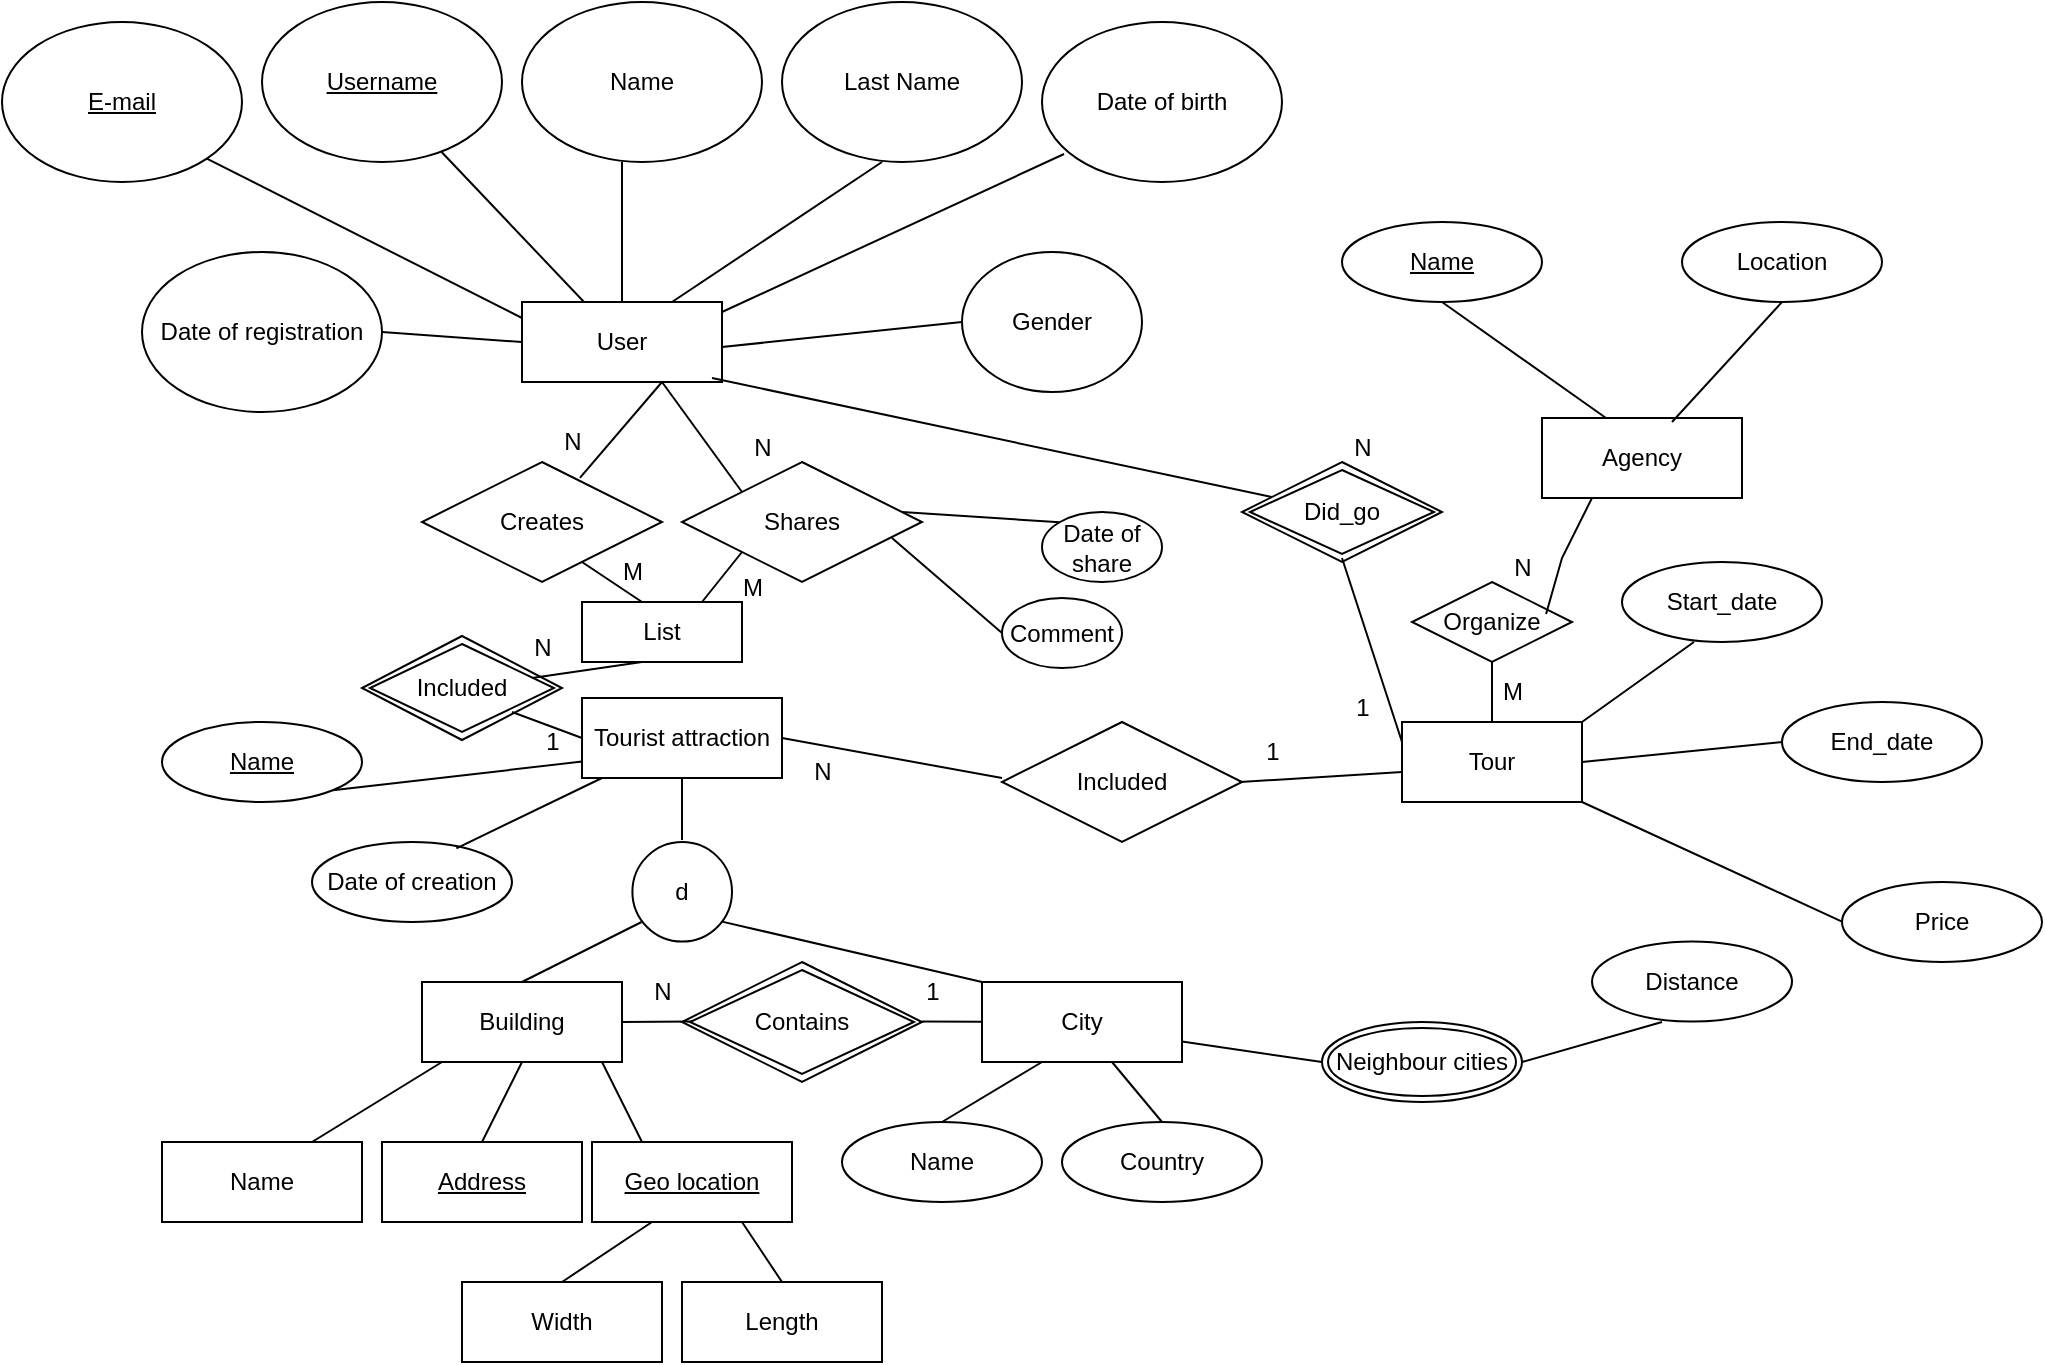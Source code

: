 <mxfile version="24.8.0">
  <diagram name="Page-1" id="K_I1f7DZ0i3DloxSLsOf">
    <mxGraphModel dx="1434" dy="780" grid="1" gridSize="10" guides="1" tooltips="1" connect="1" arrows="0" fold="1" page="1" pageScale="1" pageWidth="850" pageHeight="1100" math="0" shadow="0">
      <root>
        <mxCell id="0" />
        <mxCell id="1" parent="0" />
        <mxCell id="lSKdgI26HwF8YOr5Jo2f-10" style="edgeStyle=orthogonalEdgeStyle;rounded=0;orthogonalLoop=1;jettySize=auto;html=1;exitX=0;exitY=0;exitDx=0;exitDy=0;strokeColor=none;" parent="1" source="lSKdgI26HwF8YOr5Jo2f-2" target="lSKdgI26HwF8YOr5Jo2f-11" edge="1">
          <mxGeometry relative="1" as="geometry">
            <mxPoint x="170" y="240" as="targetPoint" />
          </mxGeometry>
        </mxCell>
        <mxCell id="lSKdgI26HwF8YOr5Jo2f-2" value="User" style="rounded=0;whiteSpace=wrap;html=1;" parent="1" vertex="1">
          <mxGeometry x="360" y="290" width="100" height="40" as="geometry" />
        </mxCell>
        <mxCell id="lSKdgI26HwF8YOr5Jo2f-5" value="Name" style="ellipse;whiteSpace=wrap;html=1;" parent="1" vertex="1">
          <mxGeometry x="360" y="140" width="120" height="80" as="geometry" />
        </mxCell>
        <mxCell id="lSKdgI26HwF8YOr5Jo2f-7" value="Last Name" style="ellipse;whiteSpace=wrap;html=1;" parent="1" vertex="1">
          <mxGeometry x="490" y="140" width="120" height="80" as="geometry" />
        </mxCell>
        <mxCell id="lSKdgI26HwF8YOr5Jo2f-9" value="&lt;u&gt;Username&lt;/u&gt;" style="ellipse;whiteSpace=wrap;html=1;" parent="1" vertex="1">
          <mxGeometry x="230" y="140" width="120" height="80" as="geometry" />
        </mxCell>
        <mxCell id="lSKdgI26HwF8YOr5Jo2f-11" value="&lt;u&gt;E-mail&lt;/u&gt;" style="ellipse;whiteSpace=wrap;html=1;" parent="1" vertex="1">
          <mxGeometry x="100" y="150" width="120" height="80" as="geometry" />
        </mxCell>
        <mxCell id="lSKdgI26HwF8YOr5Jo2f-13" value="Date of birth" style="ellipse;whiteSpace=wrap;html=1;" parent="1" vertex="1">
          <mxGeometry x="620" y="150" width="120" height="80" as="geometry" />
        </mxCell>
        <mxCell id="lSKdgI26HwF8YOr5Jo2f-16" value="Date of registration" style="ellipse;whiteSpace=wrap;html=1;" parent="1" vertex="1">
          <mxGeometry x="170" y="265" width="120" height="80" as="geometry" />
        </mxCell>
        <mxCell id="lSKdgI26HwF8YOr5Jo2f-18" value="Gender" style="ellipse;whiteSpace=wrap;html=1;" parent="1" vertex="1">
          <mxGeometry x="580" y="265" width="90" height="70" as="geometry" />
        </mxCell>
        <mxCell id="lSKdgI26HwF8YOr5Jo2f-22" value="Tourist attraction" style="whiteSpace=wrap;html=1;align=center;" parent="1" vertex="1">
          <mxGeometry x="390.0" y="488" width="100" height="40" as="geometry" />
        </mxCell>
        <mxCell id="lSKdgI26HwF8YOr5Jo2f-23" value="N" style="text;html=1;align=center;verticalAlign=middle;resizable=0;points=[];autosize=1;strokeColor=none;fillColor=none;" parent="1" vertex="1">
          <mxGeometry x="369.8" y="345" width="30" height="30" as="geometry" />
        </mxCell>
        <mxCell id="lSKdgI26HwF8YOr5Jo2f-27" value="Shares" style="shape=rhombus;perimeter=rhombusPerimeter;whiteSpace=wrap;html=1;align=center;" parent="1" vertex="1">
          <mxGeometry x="440" y="370" width="120" height="60" as="geometry" />
        </mxCell>
        <mxCell id="-GRv2gi1dsbZl18uX7Ie-6" style="edgeStyle=orthogonalEdgeStyle;rounded=0;orthogonalLoop=1;jettySize=auto;html=1;exitX=0.5;exitY=1;exitDx=0;exitDy=0;" parent="1" source="lSKdgI26HwF8YOr5Jo2f-28" edge="1">
          <mxGeometry relative="1" as="geometry">
            <mxPoint x="370" y="430.222" as="targetPoint" />
          </mxGeometry>
        </mxCell>
        <mxCell id="lSKdgI26HwF8YOr5Jo2f-28" value="Creates" style="shape=rhombus;perimeter=rhombusPerimeter;whiteSpace=wrap;html=1;align=center;" parent="1" vertex="1">
          <mxGeometry x="310" y="370" width="120" height="60" as="geometry" />
        </mxCell>
        <mxCell id="lSKdgI26HwF8YOr5Jo2f-33" value="M" style="text;html=1;align=center;verticalAlign=middle;resizable=0;points=[];autosize=1;strokeColor=none;fillColor=none;" parent="1" vertex="1">
          <mxGeometry x="399.8" y="410" width="30" height="30" as="geometry" />
        </mxCell>
        <mxCell id="lSKdgI26HwF8YOr5Jo2f-34" value="N" style="text;html=1;align=center;verticalAlign=middle;resizable=0;points=[];autosize=1;strokeColor=none;fillColor=none;" parent="1" vertex="1">
          <mxGeometry x="465" y="348" width="30" height="30" as="geometry" />
        </mxCell>
        <mxCell id="lSKdgI26HwF8YOr5Jo2f-35" value="M" style="text;html=1;align=center;verticalAlign=middle;resizable=0;points=[];autosize=1;strokeColor=none;fillColor=none;" parent="1" vertex="1">
          <mxGeometry x="460" y="418" width="30" height="30" as="geometry" />
        </mxCell>
        <mxCell id="lSKdgI26HwF8YOr5Jo2f-37" value="Date of share" style="ellipse;whiteSpace=wrap;html=1;align=center;" parent="1" vertex="1">
          <mxGeometry x="620" y="395" width="60" height="35" as="geometry" />
        </mxCell>
        <mxCell id="lSKdgI26HwF8YOr5Jo2f-39" value="Comment" style="ellipse;whiteSpace=wrap;html=1;align=center;" parent="1" vertex="1">
          <mxGeometry x="600" y="438" width="60" height="35" as="geometry" />
        </mxCell>
        <mxCell id="lSKdgI26HwF8YOr5Jo2f-41" value="Name" style="ellipse;whiteSpace=wrap;html=1;align=center;fontStyle=4;" parent="1" vertex="1">
          <mxGeometry x="180" y="500" width="100" height="40" as="geometry" />
        </mxCell>
        <mxCell id="lSKdgI26HwF8YOr5Jo2f-43" value="Date of creation" style="ellipse;whiteSpace=wrap;html=1;align=center;" parent="1" vertex="1">
          <mxGeometry x="255" y="560" width="100" height="40" as="geometry" />
        </mxCell>
        <mxCell id="lSKdgI26HwF8YOr5Jo2f-45" value="d" style="ellipse;whiteSpace=wrap;html=1;aspect=fixed;" parent="1" vertex="1">
          <mxGeometry x="415.2" y="560" width="49.8" height="49.8" as="geometry" />
        </mxCell>
        <mxCell id="lSKdgI26HwF8YOr5Jo2f-47" value="Building" style="whiteSpace=wrap;html=1;align=center;" parent="1" vertex="1">
          <mxGeometry x="310" y="630" width="100" height="40" as="geometry" />
        </mxCell>
        <mxCell id="lSKdgI26HwF8YOr5Jo2f-49" value="City" style="whiteSpace=wrap;html=1;align=center;" parent="1" vertex="1">
          <mxGeometry x="590" y="630" width="100" height="40" as="geometry" />
        </mxCell>
        <mxCell id="lSKdgI26HwF8YOr5Jo2f-51" value="Name" style="whiteSpace=wrap;html=1;align=center;" parent="1" vertex="1">
          <mxGeometry x="180" y="710" width="100" height="40" as="geometry" />
        </mxCell>
        <mxCell id="lSKdgI26HwF8YOr5Jo2f-53" value="&lt;u&gt;Address&lt;/u&gt;" style="whiteSpace=wrap;html=1;align=center;" parent="1" vertex="1">
          <mxGeometry x="290.0" y="710" width="100" height="40" as="geometry" />
        </mxCell>
        <mxCell id="lSKdgI26HwF8YOr5Jo2f-55" value="&lt;u&gt;Geo location&lt;/u&gt;" style="whiteSpace=wrap;html=1;align=center;" parent="1" vertex="1">
          <mxGeometry x="395" y="710" width="100" height="40" as="geometry" />
        </mxCell>
        <mxCell id="lSKdgI26HwF8YOr5Jo2f-57" value="Width" style="whiteSpace=wrap;html=1;align=center;" parent="1" vertex="1">
          <mxGeometry x="330" y="780" width="100" height="40" as="geometry" />
        </mxCell>
        <mxCell id="lSKdgI26HwF8YOr5Jo2f-59" value="Length" style="whiteSpace=wrap;html=1;align=center;" parent="1" vertex="1">
          <mxGeometry x="440" y="780" width="100" height="40" as="geometry" />
        </mxCell>
        <mxCell id="lSKdgI26HwF8YOr5Jo2f-61" value="Contains" style="shape=rhombus;double=1;perimeter=rhombusPerimeter;whiteSpace=wrap;html=1;align=center;" parent="1" vertex="1">
          <mxGeometry x="440" y="620" width="120" height="60" as="geometry" />
        </mxCell>
        <mxCell id="lSKdgI26HwF8YOr5Jo2f-64" value="Name" style="ellipse;whiteSpace=wrap;html=1;align=center;" parent="1" vertex="1">
          <mxGeometry x="520" y="700" width="100" height="40" as="geometry" />
        </mxCell>
        <mxCell id="lSKdgI26HwF8YOr5Jo2f-66" value="Country" style="ellipse;whiteSpace=wrap;html=1;align=center;" parent="1" vertex="1">
          <mxGeometry x="630" y="700" width="100" height="40" as="geometry" />
        </mxCell>
        <mxCell id="lSKdgI26HwF8YOr5Jo2f-68" value="Neighbour cities" style="ellipse;shape=doubleEllipse;margin=3;whiteSpace=wrap;html=1;align=center;" parent="1" vertex="1">
          <mxGeometry x="760" y="650" width="100" height="40" as="geometry" />
        </mxCell>
        <mxCell id="lSKdgI26HwF8YOr5Jo2f-70" value="Distance" style="ellipse;whiteSpace=wrap;html=1;align=center;" parent="1" vertex="1">
          <mxGeometry x="895" y="609.8" width="100" height="40" as="geometry" />
        </mxCell>
        <mxCell id="lSKdgI26HwF8YOr5Jo2f-71" value="1" style="text;html=1;align=center;verticalAlign=middle;resizable=0;points=[];autosize=1;strokeColor=none;fillColor=none;" parent="1" vertex="1">
          <mxGeometry x="550" y="620" width="30" height="30" as="geometry" />
        </mxCell>
        <mxCell id="lSKdgI26HwF8YOr5Jo2f-72" value="N" style="text;html=1;align=center;verticalAlign=middle;resizable=0;points=[];autosize=1;strokeColor=none;fillColor=none;" parent="1" vertex="1">
          <mxGeometry x="415" y="620" width="30" height="30" as="geometry" />
        </mxCell>
        <mxCell id="lSKdgI26HwF8YOr5Jo2f-76" value="Agency" style="whiteSpace=wrap;html=1;align=center;" parent="1" vertex="1">
          <mxGeometry x="870" y="348" width="100" height="40" as="geometry" />
        </mxCell>
        <mxCell id="lSKdgI26HwF8YOr5Jo2f-87" value="&lt;u&gt;Name&lt;/u&gt;" style="ellipse;whiteSpace=wrap;html=1;align=center;" parent="1" vertex="1">
          <mxGeometry x="770" y="250" width="100" height="40" as="geometry" />
        </mxCell>
        <mxCell id="lSKdgI26HwF8YOr5Jo2f-89" value="Location" style="ellipse;whiteSpace=wrap;html=1;align=center;" parent="1" vertex="1">
          <mxGeometry x="940" y="250" width="100" height="40" as="geometry" />
        </mxCell>
        <mxCell id="lSKdgI26HwF8YOr5Jo2f-91" value="Organize" style="shape=rhombus;perimeter=rhombusPerimeter;whiteSpace=wrap;html=1;align=center;" parent="1" vertex="1">
          <mxGeometry x="805" y="430" width="80" height="40" as="geometry" />
        </mxCell>
        <mxCell id="lSKdgI26HwF8YOr5Jo2f-93" value="Tour" style="whiteSpace=wrap;html=1;align=center;" parent="1" vertex="1">
          <mxGeometry x="800" y="500" width="90" height="40" as="geometry" />
        </mxCell>
        <mxCell id="lSKdgI26HwF8YOr5Jo2f-95" value="Included" style="shape=rhombus;perimeter=rhombusPerimeter;whiteSpace=wrap;html=1;align=center;" parent="1" vertex="1">
          <mxGeometry x="600" y="499.997" width="120" height="60" as="geometry" />
        </mxCell>
        <mxCell id="lSKdgI26HwF8YOr5Jo2f-97" value="1" style="text;html=1;align=center;verticalAlign=middle;resizable=0;points=[];autosize=1;strokeColor=none;fillColor=none;" parent="1" vertex="1">
          <mxGeometry x="720" y="500" width="30" height="30" as="geometry" />
        </mxCell>
        <mxCell id="lSKdgI26HwF8YOr5Jo2f-98" value="N" style="text;html=1;align=center;verticalAlign=middle;resizable=0;points=[];autosize=1;strokeColor=none;fillColor=none;" parent="1" vertex="1">
          <mxGeometry x="495" y="510" width="30" height="30" as="geometry" />
        </mxCell>
        <mxCell id="lSKdgI26HwF8YOr5Jo2f-100" value="Start_date" style="ellipse;whiteSpace=wrap;html=1;align=center;" parent="1" vertex="1">
          <mxGeometry x="910" y="420" width="100" height="40" as="geometry" />
        </mxCell>
        <mxCell id="lSKdgI26HwF8YOr5Jo2f-102" value="End_date" style="ellipse;whiteSpace=wrap;html=1;align=center;" parent="1" vertex="1">
          <mxGeometry x="990" y="489.997" width="100" height="40" as="geometry" />
        </mxCell>
        <mxCell id="lSKdgI26HwF8YOr5Jo2f-105" value="Price" style="ellipse;whiteSpace=wrap;html=1;align=center;" parent="1" vertex="1">
          <mxGeometry x="1020" y="580" width="100" height="40" as="geometry" />
        </mxCell>
        <mxCell id="lSKdgI26HwF8YOr5Jo2f-107" value="Did_go" style="shape=rhombus;double=1;perimeter=rhombusPerimeter;whiteSpace=wrap;html=1;align=center;" parent="1" vertex="1">
          <mxGeometry x="720" y="370" width="100" height="50" as="geometry" />
        </mxCell>
        <mxCell id="-GRv2gi1dsbZl18uX7Ie-1" value="N" style="text;html=1;align=center;verticalAlign=middle;resizable=0;points=[];autosize=1;strokeColor=none;fillColor=none;" parent="1" vertex="1">
          <mxGeometry x="765" y="348" width="30" height="30" as="geometry" />
        </mxCell>
        <mxCell id="-GRv2gi1dsbZl18uX7Ie-2" value="1" style="text;html=1;align=center;verticalAlign=middle;resizable=0;points=[];autosize=1;strokeColor=none;fillColor=none;" parent="1" vertex="1">
          <mxGeometry x="765" y="478" width="30" height="30" as="geometry" />
        </mxCell>
        <mxCell id="-GRv2gi1dsbZl18uX7Ie-3" value="N" style="text;html=1;align=center;verticalAlign=middle;resizable=0;points=[];autosize=1;strokeColor=none;fillColor=none;" parent="1" vertex="1">
          <mxGeometry x="845" y="408" width="30" height="30" as="geometry" />
        </mxCell>
        <mxCell id="-GRv2gi1dsbZl18uX7Ie-4" value="M" style="text;html=1;align=center;verticalAlign=middle;resizable=0;points=[];autosize=1;strokeColor=none;fillColor=none;" parent="1" vertex="1">
          <mxGeometry x="840" y="470" width="30" height="30" as="geometry" />
        </mxCell>
        <mxCell id="-GRv2gi1dsbZl18uX7Ie-5" value="List" style="whiteSpace=wrap;html=1;" parent="1" vertex="1">
          <mxGeometry x="390" y="440" width="80" height="30" as="geometry" />
        </mxCell>
        <mxCell id="-GRv2gi1dsbZl18uX7Ie-11" value="Included" style="shape=rhombus;double=1;perimeter=rhombusPerimeter;whiteSpace=wrap;html=1;align=center;" parent="1" vertex="1">
          <mxGeometry x="280" y="457" width="100" height="52" as="geometry" />
        </mxCell>
        <mxCell id="-GRv2gi1dsbZl18uX7Ie-15" value="N" style="text;html=1;align=center;verticalAlign=middle;resizable=0;points=[];autosize=1;strokeColor=none;fillColor=none;" parent="1" vertex="1">
          <mxGeometry x="355" y="448" width="30" height="30" as="geometry" />
        </mxCell>
        <mxCell id="otSicUevvLb5Pmgk1s81-2" value="" style="endArrow=none;html=1;rounded=0;exitX=1;exitY=0.5;exitDx=0;exitDy=0;" edge="1" parent="1" source="lSKdgI26HwF8YOr5Jo2f-16">
          <mxGeometry width="50" height="50" relative="1" as="geometry">
            <mxPoint x="310" y="360" as="sourcePoint" />
            <mxPoint x="360" y="310" as="targetPoint" />
          </mxGeometry>
        </mxCell>
        <mxCell id="otSicUevvLb5Pmgk1s81-3" value="" style="endArrow=none;html=1;rounded=0;exitX=1;exitY=1;exitDx=0;exitDy=0;" edge="1" parent="1" source="lSKdgI26HwF8YOr5Jo2f-11">
          <mxGeometry width="50" height="50" relative="1" as="geometry">
            <mxPoint x="310" y="348" as="sourcePoint" />
            <mxPoint x="360" y="298" as="targetPoint" />
            <Array as="points" />
          </mxGeometry>
        </mxCell>
        <mxCell id="otSicUevvLb5Pmgk1s81-4" value="" style="endArrow=none;html=1;rounded=0;" edge="1" parent="1" source="lSKdgI26HwF8YOr5Jo2f-2">
          <mxGeometry width="50" height="50" relative="1" as="geometry">
            <mxPoint x="269.8" y="265" as="sourcePoint" />
            <mxPoint x="319.8" y="215" as="targetPoint" />
          </mxGeometry>
        </mxCell>
        <mxCell id="otSicUevvLb5Pmgk1s81-5" value="" style="endArrow=none;html=1;rounded=0;" edge="1" parent="1" source="lSKdgI26HwF8YOr5Jo2f-2">
          <mxGeometry width="50" height="50" relative="1" as="geometry">
            <mxPoint x="481.2" y="295" as="sourcePoint" />
            <mxPoint x="410" y="220" as="targetPoint" />
          </mxGeometry>
        </mxCell>
        <mxCell id="otSicUevvLb5Pmgk1s81-6" value="" style="endArrow=none;html=1;rounded=0;exitX=0.092;exitY=0.825;exitDx=0;exitDy=0;exitPerimeter=0;" edge="1" parent="1" source="lSKdgI26HwF8YOr5Jo2f-13">
          <mxGeometry width="50" height="50" relative="1" as="geometry">
            <mxPoint x="531.2" y="370" as="sourcePoint" />
            <mxPoint x="460" y="295" as="targetPoint" />
          </mxGeometry>
        </mxCell>
        <mxCell id="otSicUevvLb5Pmgk1s81-7" value="" style="endArrow=none;html=1;rounded=0;exitX=0;exitY=0.5;exitDx=0;exitDy=0;" edge="1" parent="1" source="lSKdgI26HwF8YOr5Jo2f-18">
          <mxGeometry width="50" height="50" relative="1" as="geometry">
            <mxPoint x="531.2" y="388" as="sourcePoint" />
            <mxPoint x="460" y="312.5" as="targetPoint" />
          </mxGeometry>
        </mxCell>
        <mxCell id="otSicUevvLb5Pmgk1s81-8" value="" style="endArrow=none;html=1;rounded=0;exitX=0.75;exitY=0;exitDx=0;exitDy=0;" edge="1" parent="1" source="lSKdgI26HwF8YOr5Jo2f-2">
          <mxGeometry width="50" height="50" relative="1" as="geometry">
            <mxPoint x="611.2" y="295" as="sourcePoint" />
            <mxPoint x="540" y="220" as="targetPoint" />
          </mxGeometry>
        </mxCell>
        <mxCell id="otSicUevvLb5Pmgk1s81-9" value="" style="endArrow=none;html=1;rounded=0;" edge="1" parent="1" source="lSKdgI26HwF8YOr5Jo2f-107">
          <mxGeometry width="50" height="50" relative="1" as="geometry">
            <mxPoint x="405" y="378" as="sourcePoint" />
            <mxPoint x="455" y="328" as="targetPoint" />
          </mxGeometry>
        </mxCell>
        <mxCell id="otSicUevvLb5Pmgk1s81-10" value="" style="endArrow=none;html=1;rounded=0;entryX=0;entryY=0;entryDx=0;entryDy=0;" edge="1" parent="1" target="lSKdgI26HwF8YOr5Jo2f-37">
          <mxGeometry width="50" height="50" relative="1" as="geometry">
            <mxPoint x="550" y="395" as="sourcePoint" />
            <mxPoint x="600" y="345" as="targetPoint" />
          </mxGeometry>
        </mxCell>
        <mxCell id="otSicUevvLb5Pmgk1s81-11" value="" style="endArrow=none;html=1;rounded=0;exitX=0;exitY=0.5;exitDx=0;exitDy=0;" edge="1" parent="1" source="lSKdgI26HwF8YOr5Jo2f-39">
          <mxGeometry width="50" height="50" relative="1" as="geometry">
            <mxPoint x="495" y="458" as="sourcePoint" />
            <mxPoint x="545" y="408" as="targetPoint" />
          </mxGeometry>
        </mxCell>
        <mxCell id="otSicUevvLb5Pmgk1s81-12" value="" style="endArrow=none;html=1;rounded=0;exitX=0;exitY=0;exitDx=0;exitDy=0;" edge="1" parent="1" source="lSKdgI26HwF8YOr5Jo2f-27">
          <mxGeometry width="50" height="50" relative="1" as="geometry">
            <mxPoint x="380" y="380" as="sourcePoint" />
            <mxPoint x="430" y="330" as="targetPoint" />
          </mxGeometry>
        </mxCell>
        <mxCell id="otSicUevvLb5Pmgk1s81-13" value="" style="endArrow=none;html=1;rounded=0;exitX=0.658;exitY=0.133;exitDx=0;exitDy=0;exitPerimeter=0;" edge="1" parent="1" source="lSKdgI26HwF8YOr5Jo2f-28">
          <mxGeometry width="50" height="50" relative="1" as="geometry">
            <mxPoint x="380" y="380" as="sourcePoint" />
            <mxPoint x="430" y="330" as="targetPoint" />
          </mxGeometry>
        </mxCell>
        <mxCell id="otSicUevvLb5Pmgk1s81-15" value="" style="endArrow=none;html=1;rounded=0;exitX=0.75;exitY=0;exitDx=0;exitDy=0;" edge="1" parent="1" source="-GRv2gi1dsbZl18uX7Ie-5">
          <mxGeometry width="50" height="50" relative="1" as="geometry">
            <mxPoint x="460" y="430" as="sourcePoint" />
            <mxPoint x="470" y="415" as="targetPoint" />
          </mxGeometry>
        </mxCell>
        <mxCell id="otSicUevvLb5Pmgk1s81-17" value="" style="endArrow=none;html=1;rounded=0;entryX=0.375;entryY=0;entryDx=0;entryDy=0;entryPerimeter=0;" edge="1" parent="1" target="-GRv2gi1dsbZl18uX7Ie-5">
          <mxGeometry width="50" height="50" relative="1" as="geometry">
            <mxPoint x="390" y="420" as="sourcePoint" />
            <mxPoint x="430" y="430" as="targetPoint" />
          </mxGeometry>
        </mxCell>
        <mxCell id="otSicUevvLb5Pmgk1s81-18" value="" style="endArrow=none;html=1;rounded=0;exitX=0.85;exitY=0.404;exitDx=0;exitDy=0;exitPerimeter=0;" edge="1" parent="1" source="-GRv2gi1dsbZl18uX7Ie-11">
          <mxGeometry width="50" height="50" relative="1" as="geometry">
            <mxPoint x="380" y="480" as="sourcePoint" />
            <mxPoint x="420" y="470" as="targetPoint" />
            <Array as="points" />
          </mxGeometry>
        </mxCell>
        <mxCell id="otSicUevvLb5Pmgk1s81-19" value="" style="endArrow=none;html=1;rounded=0;exitX=0;exitY=0.5;exitDx=0;exitDy=0;" edge="1" parent="1" source="lSKdgI26HwF8YOr5Jo2f-22">
          <mxGeometry width="50" height="50" relative="1" as="geometry">
            <mxPoint x="305" y="545" as="sourcePoint" />
            <mxPoint x="355" y="495" as="targetPoint" />
          </mxGeometry>
        </mxCell>
        <mxCell id="-GRv2gi1dsbZl18uX7Ie-16" value="1" style="text;html=1;align=center;verticalAlign=middle;resizable=0;points=[];autosize=1;strokeColor=none;fillColor=none;" parent="1" vertex="1">
          <mxGeometry x="360" y="495" width="30" height="30" as="geometry" />
        </mxCell>
        <mxCell id="otSicUevvLb5Pmgk1s81-21" value="" style="endArrow=none;html=1;rounded=0;exitX=1;exitY=1;exitDx=0;exitDy=0;" edge="1" parent="1" source="lSKdgI26HwF8YOr5Jo2f-41">
          <mxGeometry width="50" height="50" relative="1" as="geometry">
            <mxPoint x="340" y="569.8" as="sourcePoint" />
            <mxPoint x="390" y="519.8" as="targetPoint" />
          </mxGeometry>
        </mxCell>
        <mxCell id="otSicUevvLb5Pmgk1s81-22" value="" style="endArrow=none;html=1;rounded=0;exitX=0.722;exitY=0.08;exitDx=0;exitDy=0;exitPerimeter=0;" edge="1" parent="1" source="lSKdgI26HwF8YOr5Jo2f-43">
          <mxGeometry width="50" height="50" relative="1" as="geometry">
            <mxPoint x="350" y="578" as="sourcePoint" />
            <mxPoint x="400" y="528" as="targetPoint" />
          </mxGeometry>
        </mxCell>
        <mxCell id="otSicUevvLb5Pmgk1s81-23" value="" style="endArrow=none;html=1;rounded=0;exitX=0;exitY=0;exitDx=0;exitDy=0;" edge="1" parent="1" source="lSKdgI26HwF8YOr5Jo2f-49">
          <mxGeometry width="50" height="50" relative="1" as="geometry">
            <mxPoint x="410" y="649.8" as="sourcePoint" />
            <mxPoint x="460" y="599.8" as="targetPoint" />
          </mxGeometry>
        </mxCell>
        <mxCell id="otSicUevvLb5Pmgk1s81-24" value="" style="endArrow=none;html=1;rounded=0;exitX=0.5;exitY=0;exitDx=0;exitDy=0;" edge="1" parent="1" source="lSKdgI26HwF8YOr5Jo2f-47">
          <mxGeometry width="50" height="50" relative="1" as="geometry">
            <mxPoint x="369.8" y="650" as="sourcePoint" />
            <mxPoint x="419.8" y="600" as="targetPoint" />
          </mxGeometry>
        </mxCell>
        <mxCell id="otSicUevvLb5Pmgk1s81-25" value="" style="endArrow=none;html=1;rounded=0;" edge="1" parent="1">
          <mxGeometry width="50" height="50" relative="1" as="geometry">
            <mxPoint x="440" y="559" as="sourcePoint" />
            <mxPoint x="440" y="528" as="targetPoint" />
          </mxGeometry>
        </mxCell>
        <mxCell id="otSicUevvLb5Pmgk1s81-26" value="" style="endArrow=none;html=1;rounded=0;exitX=0.25;exitY=0;exitDx=0;exitDy=0;" edge="1" parent="1" source="lSKdgI26HwF8YOr5Jo2f-55">
          <mxGeometry width="50" height="50" relative="1" as="geometry">
            <mxPoint x="350" y="720" as="sourcePoint" />
            <mxPoint x="400" y="670" as="targetPoint" />
          </mxGeometry>
        </mxCell>
        <mxCell id="otSicUevvLb5Pmgk1s81-27" value="" style="endArrow=none;html=1;rounded=0;exitX=0.5;exitY=0;exitDx=0;exitDy=0;" edge="1" parent="1" source="lSKdgI26HwF8YOr5Jo2f-53">
          <mxGeometry width="50" height="50" relative="1" as="geometry">
            <mxPoint x="310" y="720" as="sourcePoint" />
            <mxPoint x="360" y="670" as="targetPoint" />
          </mxGeometry>
        </mxCell>
        <mxCell id="otSicUevvLb5Pmgk1s81-28" value="" style="endArrow=none;html=1;rounded=0;exitX=0.75;exitY=0;exitDx=0;exitDy=0;" edge="1" parent="1" source="lSKdgI26HwF8YOr5Jo2f-51">
          <mxGeometry width="50" height="50" relative="1" as="geometry">
            <mxPoint x="270" y="720" as="sourcePoint" />
            <mxPoint x="320" y="670" as="targetPoint" />
          </mxGeometry>
        </mxCell>
        <mxCell id="otSicUevvLb5Pmgk1s81-29" value="" style="endArrow=none;html=1;rounded=0;exitX=0.5;exitY=0;exitDx=0;exitDy=0;" edge="1" parent="1" source="lSKdgI26HwF8YOr5Jo2f-59">
          <mxGeometry width="50" height="50" relative="1" as="geometry">
            <mxPoint x="420" y="800" as="sourcePoint" />
            <mxPoint x="470" y="750" as="targetPoint" />
          </mxGeometry>
        </mxCell>
        <mxCell id="otSicUevvLb5Pmgk1s81-30" value="" style="endArrow=none;html=1;rounded=0;exitX=0.5;exitY=0;exitDx=0;exitDy=0;" edge="1" parent="1" source="lSKdgI26HwF8YOr5Jo2f-57">
          <mxGeometry width="50" height="50" relative="1" as="geometry">
            <mxPoint x="375" y="800" as="sourcePoint" />
            <mxPoint x="425" y="750" as="targetPoint" />
          </mxGeometry>
        </mxCell>
        <mxCell id="otSicUevvLb5Pmgk1s81-31" value="" style="endArrow=none;html=1;rounded=0;" edge="1" parent="1" source="lSKdgI26HwF8YOr5Jo2f-49">
          <mxGeometry width="50" height="50" relative="1" as="geometry">
            <mxPoint x="510" y="699.8" as="sourcePoint" />
            <mxPoint x="560" y="649.8" as="targetPoint" />
          </mxGeometry>
        </mxCell>
        <mxCell id="otSicUevvLb5Pmgk1s81-32" value="" style="endArrow=none;html=1;rounded=0;exitX=1;exitY=0.5;exitDx=0;exitDy=0;" edge="1" parent="1" source="lSKdgI26HwF8YOr5Jo2f-47">
          <mxGeometry width="50" height="50" relative="1" as="geometry">
            <mxPoint x="395" y="699.8" as="sourcePoint" />
            <mxPoint x="445" y="649.8" as="targetPoint" />
          </mxGeometry>
        </mxCell>
        <mxCell id="otSicUevvLb5Pmgk1s81-33" value="" style="endArrow=none;html=1;rounded=0;exitX=0.5;exitY=0;exitDx=0;exitDy=0;" edge="1" parent="1" source="lSKdgI26HwF8YOr5Jo2f-66">
          <mxGeometry width="50" height="50" relative="1" as="geometry">
            <mxPoint x="605" y="720" as="sourcePoint" />
            <mxPoint x="655" y="670" as="targetPoint" />
          </mxGeometry>
        </mxCell>
        <mxCell id="otSicUevvLb5Pmgk1s81-34" value="" style="endArrow=none;html=1;rounded=0;exitX=0.5;exitY=0;exitDx=0;exitDy=0;" edge="1" parent="1" source="lSKdgI26HwF8YOr5Jo2f-64">
          <mxGeometry width="50" height="50" relative="1" as="geometry">
            <mxPoint x="570" y="720" as="sourcePoint" />
            <mxPoint x="620" y="670" as="targetPoint" />
          </mxGeometry>
        </mxCell>
        <mxCell id="otSicUevvLb5Pmgk1s81-35" value="" style="endArrow=none;html=1;rounded=0;" edge="1" parent="1">
          <mxGeometry width="50" height="50" relative="1" as="geometry">
            <mxPoint x="860" y="670" as="sourcePoint" />
            <mxPoint x="860" y="670" as="targetPoint" />
            <Array as="points">
              <mxPoint x="930" y="650" />
            </Array>
          </mxGeometry>
        </mxCell>
        <mxCell id="otSicUevvLb5Pmgk1s81-36" value="" style="endArrow=none;html=1;rounded=0;entryX=0;entryY=0.5;entryDx=0;entryDy=0;" edge="1" parent="1" target="lSKdgI26HwF8YOr5Jo2f-68">
          <mxGeometry width="50" height="50" relative="1" as="geometry">
            <mxPoint x="690" y="659.8" as="sourcePoint" />
            <mxPoint x="740" y="609.8" as="targetPoint" />
          </mxGeometry>
        </mxCell>
        <mxCell id="otSicUevvLb5Pmgk1s81-37" value="" style="endArrow=none;html=1;rounded=0;exitX=1;exitY=0.5;exitDx=0;exitDy=0;" edge="1" parent="1" source="lSKdgI26HwF8YOr5Jo2f-22">
          <mxGeometry width="50" height="50" relative="1" as="geometry">
            <mxPoint x="550" y="578" as="sourcePoint" />
            <mxPoint x="600" y="528" as="targetPoint" />
          </mxGeometry>
        </mxCell>
        <mxCell id="otSicUevvLb5Pmgk1s81-38" value="" style="endArrow=none;html=1;rounded=0;exitX=-0.033;exitY=1;exitDx=0;exitDy=0;exitPerimeter=0;" edge="1" parent="1" source="lSKdgI26HwF8YOr5Jo2f-97">
          <mxGeometry width="50" height="50" relative="1" as="geometry">
            <mxPoint x="750" y="575" as="sourcePoint" />
            <mxPoint x="800" y="525" as="targetPoint" />
          </mxGeometry>
        </mxCell>
        <mxCell id="otSicUevvLb5Pmgk1s81-39" value="" style="endArrow=none;html=1;rounded=0;exitX=0;exitY=0.25;exitDx=0;exitDy=0;" edge="1" parent="1" source="lSKdgI26HwF8YOr5Jo2f-93">
          <mxGeometry width="50" height="50" relative="1" as="geometry">
            <mxPoint x="720" y="468" as="sourcePoint" />
            <mxPoint x="770" y="418" as="targetPoint" />
          </mxGeometry>
        </mxCell>
        <mxCell id="otSicUevvLb5Pmgk1s81-40" value="" style="endArrow=none;html=1;rounded=0;exitX=0.65;exitY=0.05;exitDx=0;exitDy=0;exitPerimeter=0;" edge="1" parent="1" source="lSKdgI26HwF8YOr5Jo2f-76">
          <mxGeometry width="50" height="50" relative="1" as="geometry">
            <mxPoint x="940" y="340" as="sourcePoint" />
            <mxPoint x="990" y="290" as="targetPoint" />
          </mxGeometry>
        </mxCell>
        <mxCell id="otSicUevvLb5Pmgk1s81-41" value="" style="endArrow=none;html=1;rounded=0;exitX=0.32;exitY=0;exitDx=0;exitDy=0;exitPerimeter=0;" edge="1" parent="1" source="lSKdgI26HwF8YOr5Jo2f-76">
          <mxGeometry width="50" height="50" relative="1" as="geometry">
            <mxPoint x="770" y="340" as="sourcePoint" />
            <mxPoint x="820" y="290" as="targetPoint" />
            <Array as="points" />
          </mxGeometry>
        </mxCell>
        <mxCell id="otSicUevvLb5Pmgk1s81-42" value="" style="endArrow=none;html=1;rounded=0;exitX=0.838;exitY=0.4;exitDx=0;exitDy=0;exitPerimeter=0;entryX=0.25;entryY=1;entryDx=0;entryDy=0;" edge="1" parent="1" source="lSKdgI26HwF8YOr5Jo2f-91" target="lSKdgI26HwF8YOr5Jo2f-76">
          <mxGeometry width="50" height="50" relative="1" as="geometry">
            <mxPoint x="860" y="438" as="sourcePoint" />
            <mxPoint x="910" y="388" as="targetPoint" />
            <Array as="points">
              <mxPoint x="880" y="418" />
            </Array>
          </mxGeometry>
        </mxCell>
        <mxCell id="otSicUevvLb5Pmgk1s81-43" value="" style="endArrow=none;html=1;rounded=0;exitX=0.5;exitY=0;exitDx=0;exitDy=0;" edge="1" parent="1" source="lSKdgI26HwF8YOr5Jo2f-93">
          <mxGeometry width="50" height="50" relative="1" as="geometry">
            <mxPoint x="795" y="520" as="sourcePoint" />
            <mxPoint x="845" y="470" as="targetPoint" />
          </mxGeometry>
        </mxCell>
        <mxCell id="otSicUevvLb5Pmgk1s81-44" value="" style="endArrow=none;html=1;rounded=0;exitX=1;exitY=1;exitDx=0;exitDy=0;" edge="1" parent="1" source="lSKdgI26HwF8YOr5Jo2f-93">
          <mxGeometry width="50" height="50" relative="1" as="geometry">
            <mxPoint x="970" y="649.8" as="sourcePoint" />
            <mxPoint x="1020" y="599.8" as="targetPoint" />
          </mxGeometry>
        </mxCell>
        <mxCell id="otSicUevvLb5Pmgk1s81-45" value="" style="endArrow=none;html=1;rounded=0;exitX=1;exitY=0.5;exitDx=0;exitDy=0;" edge="1" parent="1" source="lSKdgI26HwF8YOr5Jo2f-93">
          <mxGeometry width="50" height="50" relative="1" as="geometry">
            <mxPoint x="940" y="560" as="sourcePoint" />
            <mxPoint x="990" y="510" as="targetPoint" />
          </mxGeometry>
        </mxCell>
        <mxCell id="otSicUevvLb5Pmgk1s81-46" value="" style="endArrow=none;html=1;rounded=0;exitX=1;exitY=0;exitDx=0;exitDy=0;entryX=0.36;entryY=1;entryDx=0;entryDy=0;entryPerimeter=0;" edge="1" parent="1" source="lSKdgI26HwF8YOr5Jo2f-93" target="lSKdgI26HwF8YOr5Jo2f-100">
          <mxGeometry width="50" height="50" relative="1" as="geometry">
            <mxPoint x="910" y="508" as="sourcePoint" />
            <mxPoint x="950" y="470" as="targetPoint" />
          </mxGeometry>
        </mxCell>
      </root>
    </mxGraphModel>
  </diagram>
</mxfile>
